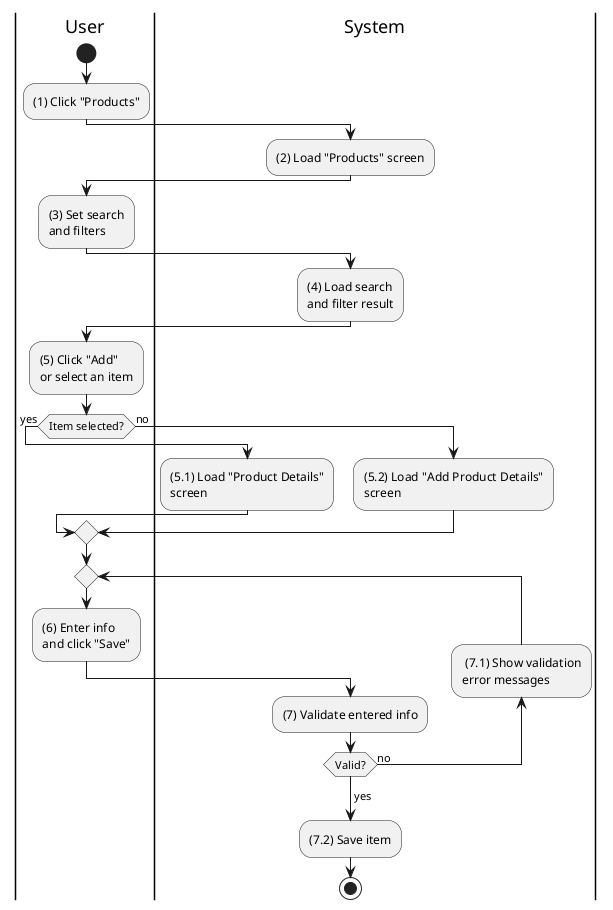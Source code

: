 @startuml product-manage
|u|User
|s|System

|u|
start
:(1) Click "Products";

|s|
:(2) Load "Products" screen;

|u|
:(3) Set search\nand filters;

|s|
:(4) Load search\nand filter result;

|u|
:(5) Click "Add"\nor select an item;

if (Item selected?) then (yes)
|s|
:(5.1) Load "Product Details"\nscreen;
else (no)
:(5.2) Load "Add Product Details"\nscreen;
endif

|u|
repeat
    :(6) Enter info\nand click "Save";

    |s|
    :(7) Validate entered info;
    backward: (7.1) Show validation\nerror messages;
repeat while (Valid?) is (no)
->yes;
:(7.2) Save item;
stop
@enduml